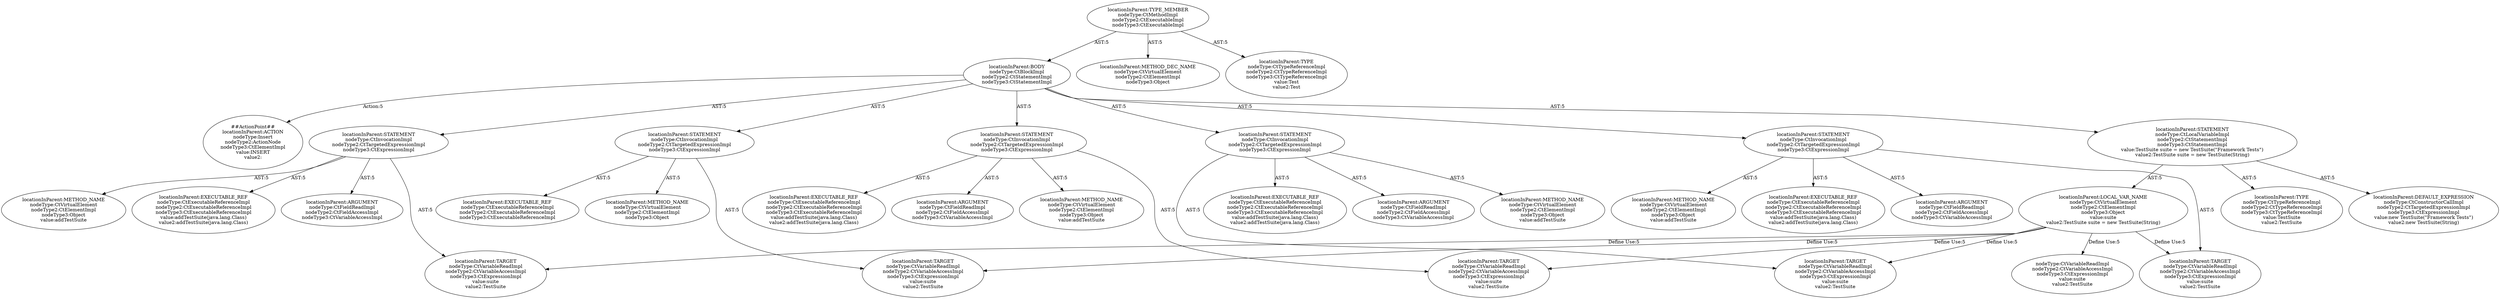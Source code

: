 digraph "Pattern" {
0 [label="##ActionPoint##
locationInParent:ACTION
nodeType:Insert
nodeType2:ActionNode
nodeType3:CtElementImpl
value:INSERT
value2:" shape=ellipse]
1 [label="locationInParent:BODY
nodeType:CtBlockImpl
nodeType2:CtStatementImpl
nodeType3:CtStatementImpl" shape=ellipse]
2 [label="locationInParent:TYPE_MEMBER
nodeType:CtMethodImpl
nodeType2:CtExecutableImpl
nodeType3:CtExecutableImpl" shape=ellipse]
3 [label="locationInParent:METHOD_DEC_NAME
nodeType:CtVirtualElement
nodeType2:CtElementImpl
nodeType3:Object" shape=ellipse]
4 [label="locationInParent:TYPE
nodeType:CtTypeReferenceImpl
nodeType2:CtTypeReferenceImpl
nodeType3:CtTypeReferenceImpl
value:Test
value2:Test" shape=ellipse]
5 [label="locationInParent:STATEMENT
nodeType:CtLocalVariableImpl
nodeType2:CtStatementImpl
nodeType3:CtStatementImpl
value:TestSuite suite = new TestSuite(\"Framework Tests\")
value2:TestSuite suite = new TestSuite(String)" shape=ellipse]
6 [label="locationInParent:LOCAL_VAR_NAME
nodeType:CtVirtualElement
nodeType2:CtElementImpl
nodeType3:Object
value:suite
value2:TestSuite suite = new TestSuite(String)" shape=ellipse]
7 [label="locationInParent:TYPE
nodeType:CtTypeReferenceImpl
nodeType2:CtTypeReferenceImpl
nodeType3:CtTypeReferenceImpl
value:TestSuite
value2:TestSuite" shape=ellipse]
8 [label="locationInParent:DEFAULT_EXPRESSION
nodeType:CtConstructorCallImpl
nodeType2:CtTargetedExpressionImpl
nodeType3:CtExpressionImpl
value:new TestSuite(\"Framework Tests\")
value2:new TestSuite(String)" shape=ellipse]
9 [label="locationInParent:STATEMENT
nodeType:CtInvocationImpl
nodeType2:CtTargetedExpressionImpl
nodeType3:CtExpressionImpl" shape=ellipse]
10 [label="locationInParent:METHOD_NAME
nodeType:CtVirtualElement
nodeType2:CtElementImpl
nodeType3:Object
value:addTestSuite" shape=ellipse]
11 [label="locationInParent:TARGET
nodeType:CtVariableReadImpl
nodeType2:CtVariableAccessImpl
nodeType3:CtExpressionImpl
value:suite
value2:TestSuite" shape=ellipse]
12 [label="locationInParent:EXECUTABLE_REF
nodeType:CtExecutableReferenceImpl
nodeType2:CtExecutableReferenceImpl
nodeType3:CtExecutableReferenceImpl
value:addTestSuite(java.lang.Class)
value2:addTestSuite(java.lang.Class)" shape=ellipse]
13 [label="locationInParent:ARGUMENT
nodeType:CtFieldReadImpl
nodeType2:CtFieldAccessImpl
nodeType3:CtVariableAccessImpl" shape=ellipse]
14 [label="locationInParent:STATEMENT
nodeType:CtInvocationImpl
nodeType2:CtTargetedExpressionImpl
nodeType3:CtExpressionImpl" shape=ellipse]
15 [label="locationInParent:METHOD_NAME
nodeType:CtVirtualElement
nodeType2:CtElementImpl
nodeType3:Object" shape=ellipse]
16 [label="locationInParent:TARGET
nodeType:CtVariableReadImpl
nodeType2:CtVariableAccessImpl
nodeType3:CtExpressionImpl
value:suite
value2:TestSuite" shape=ellipse]
17 [label="locationInParent:EXECUTABLE_REF
nodeType:CtExecutableReferenceImpl
nodeType2:CtExecutableReferenceImpl
nodeType3:CtExecutableReferenceImpl" shape=ellipse]
18 [label="locationInParent:STATEMENT
nodeType:CtInvocationImpl
nodeType2:CtTargetedExpressionImpl
nodeType3:CtExpressionImpl" shape=ellipse]
19 [label="locationInParent:METHOD_NAME
nodeType:CtVirtualElement
nodeType2:CtElementImpl
nodeType3:Object
value:addTestSuite" shape=ellipse]
20 [label="locationInParent:TARGET
nodeType:CtVariableReadImpl
nodeType2:CtVariableAccessImpl
nodeType3:CtExpressionImpl
value:suite
value2:TestSuite" shape=ellipse]
21 [label="locationInParent:EXECUTABLE_REF
nodeType:CtExecutableReferenceImpl
nodeType2:CtExecutableReferenceImpl
nodeType3:CtExecutableReferenceImpl
value:addTestSuite(java.lang.Class)
value2:addTestSuite(java.lang.Class)" shape=ellipse]
22 [label="locationInParent:ARGUMENT
nodeType:CtFieldReadImpl
nodeType2:CtFieldAccessImpl
nodeType3:CtVariableAccessImpl" shape=ellipse]
23 [label="locationInParent:STATEMENT
nodeType:CtInvocationImpl
nodeType2:CtTargetedExpressionImpl
nodeType3:CtExpressionImpl" shape=ellipse]
24 [label="locationInParent:METHOD_NAME
nodeType:CtVirtualElement
nodeType2:CtElementImpl
nodeType3:Object
value:addTestSuite" shape=ellipse]
25 [label="locationInParent:TARGET
nodeType:CtVariableReadImpl
nodeType2:CtVariableAccessImpl
nodeType3:CtExpressionImpl
value:suite
value2:TestSuite" shape=ellipse]
26 [label="locationInParent:EXECUTABLE_REF
nodeType:CtExecutableReferenceImpl
nodeType2:CtExecutableReferenceImpl
nodeType3:CtExecutableReferenceImpl
value:addTestSuite(java.lang.Class)
value2:addTestSuite(java.lang.Class)" shape=ellipse]
27 [label="locationInParent:ARGUMENT
nodeType:CtFieldReadImpl
nodeType2:CtFieldAccessImpl
nodeType3:CtVariableAccessImpl" shape=ellipse]
28 [label="locationInParent:STATEMENT
nodeType:CtInvocationImpl
nodeType2:CtTargetedExpressionImpl
nodeType3:CtExpressionImpl" shape=ellipse]
29 [label="locationInParent:METHOD_NAME
nodeType:CtVirtualElement
nodeType2:CtElementImpl
nodeType3:Object
value:addTestSuite" shape=ellipse]
30 [label="locationInParent:TARGET
nodeType:CtVariableReadImpl
nodeType2:CtVariableAccessImpl
nodeType3:CtExpressionImpl
value:suite
value2:TestSuite" shape=ellipse]
31 [label="locationInParent:EXECUTABLE_REF
nodeType:CtExecutableReferenceImpl
nodeType2:CtExecutableReferenceImpl
nodeType3:CtExecutableReferenceImpl
value:addTestSuite(java.lang.Class)
value2:addTestSuite(java.lang.Class)" shape=ellipse]
32 [label="locationInParent:ARGUMENT
nodeType:CtFieldReadImpl
nodeType2:CtFieldAccessImpl
nodeType3:CtVariableAccessImpl" shape=ellipse]
33 [label="nodeType:CtVariableReadImpl
nodeType2:CtVariableAccessImpl
nodeType3:CtExpressionImpl
value:suite
value2:TestSuite" shape=ellipse]
1 -> 0 [label="Action:5"];
1 -> 5 [label="AST:5"];
1 -> 9 [label="AST:5"];
1 -> 14 [label="AST:5"];
1 -> 18 [label="AST:5"];
1 -> 23 [label="AST:5"];
1 -> 28 [label="AST:5"];
2 -> 1 [label="AST:5"];
2 -> 3 [label="AST:5"];
2 -> 4 [label="AST:5"];
5 -> 6 [label="AST:5"];
5 -> 7 [label="AST:5"];
5 -> 8 [label="AST:5"];
6 -> 11 [label="Define Use:5"];
6 -> 16 [label="Define Use:5"];
6 -> 20 [label="Define Use:5"];
6 -> 25 [label="Define Use:5"];
6 -> 30 [label="Define Use:5"];
6 -> 33 [label="Define Use:5"];
9 -> 10 [label="AST:5"];
9 -> 11 [label="AST:5"];
9 -> 12 [label="AST:5"];
9 -> 13 [label="AST:5"];
14 -> 15 [label="AST:5"];
14 -> 16 [label="AST:5"];
14 -> 17 [label="AST:5"];
18 -> 19 [label="AST:5"];
18 -> 20 [label="AST:5"];
18 -> 21 [label="AST:5"];
18 -> 22 [label="AST:5"];
23 -> 24 [label="AST:5"];
23 -> 25 [label="AST:5"];
23 -> 26 [label="AST:5"];
23 -> 27 [label="AST:5"];
28 -> 29 [label="AST:5"];
28 -> 30 [label="AST:5"];
28 -> 31 [label="AST:5"];
28 -> 32 [label="AST:5"];
}